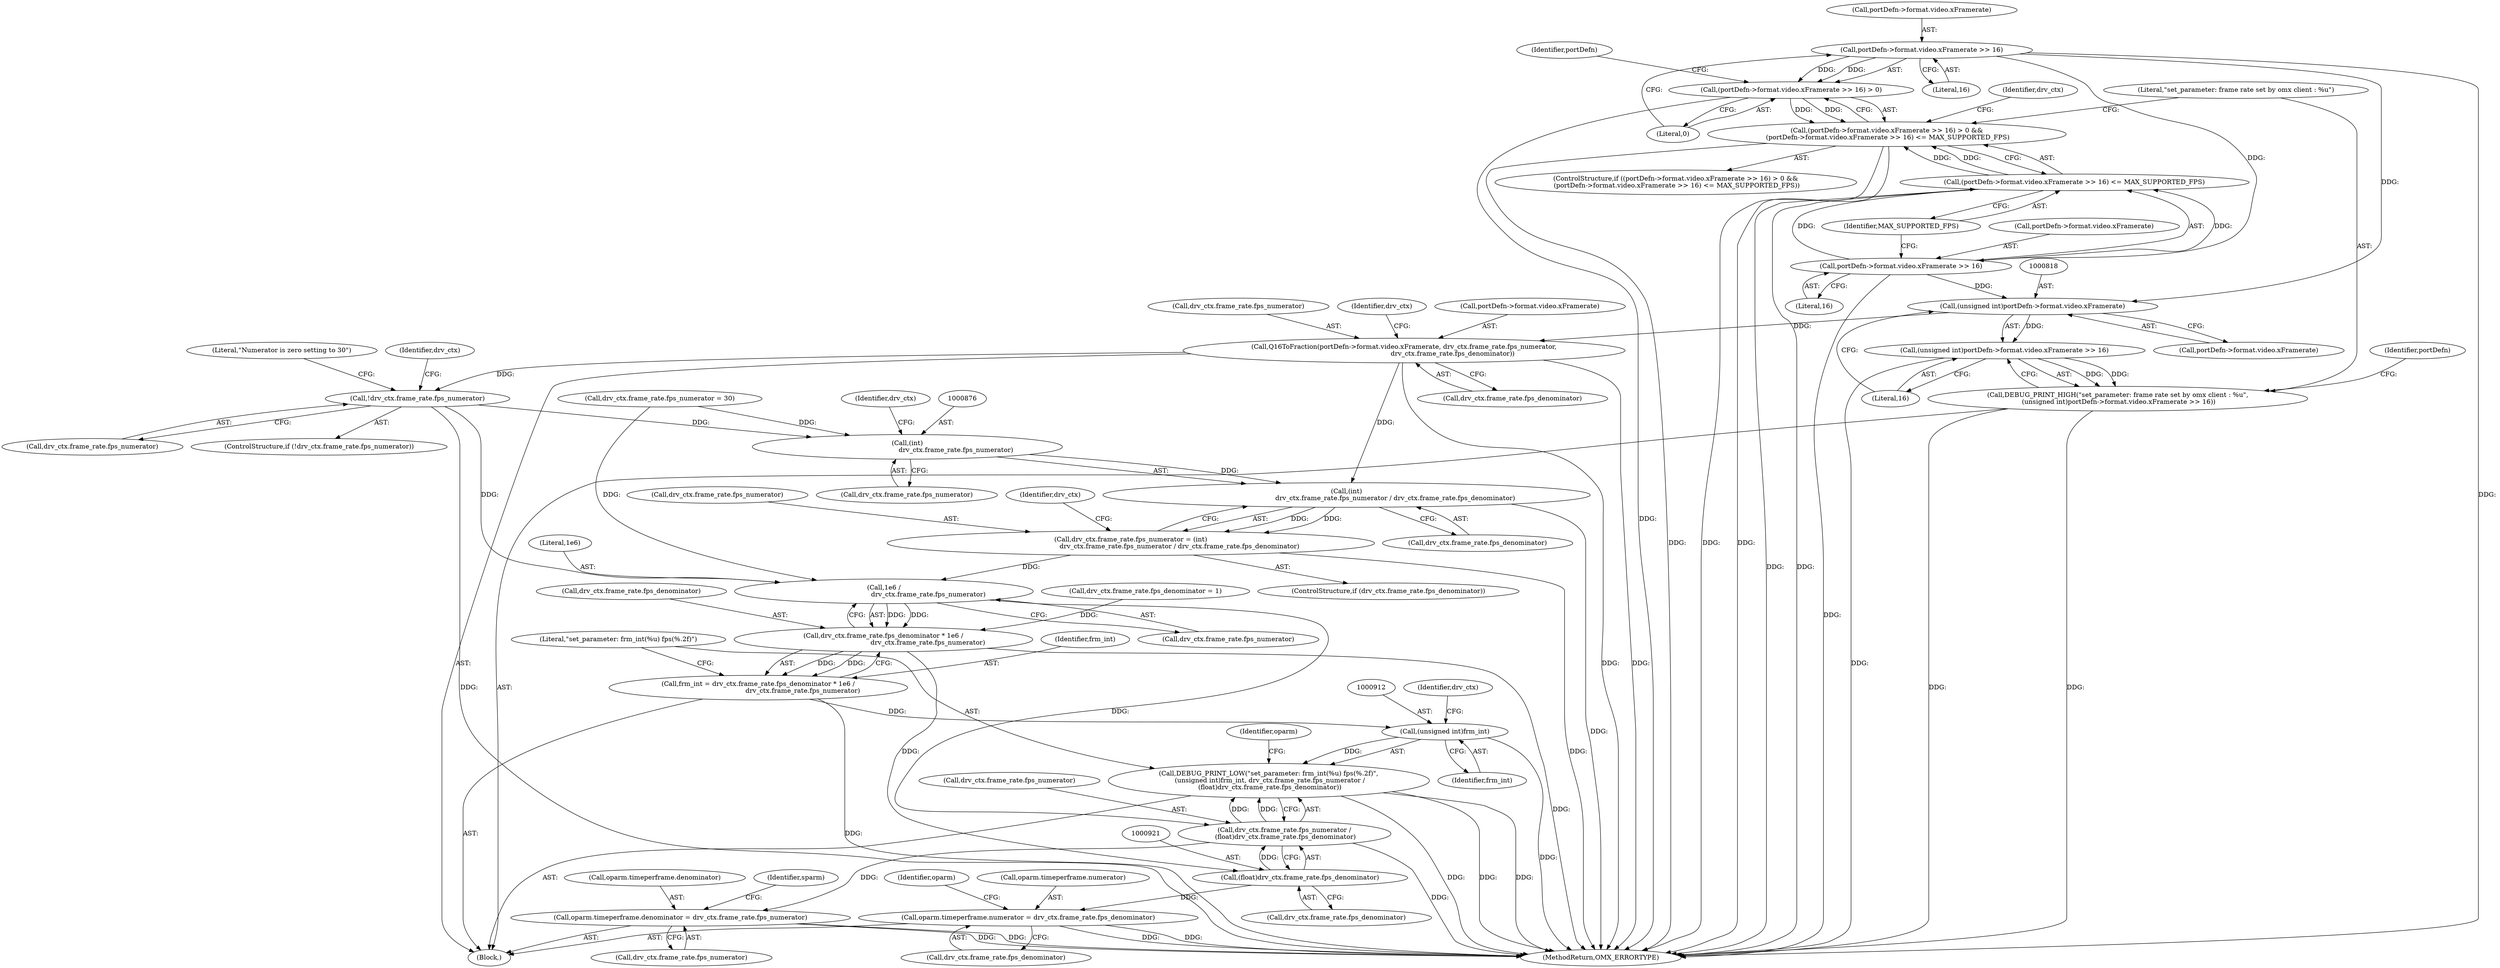 digraph "0_Android_46e305be6e670a5a0041b0b4861122a0f1aabefa_2@pointer" {
"1000792" [label="(Call,portDefn->format.video.xFramerate >> 16)"];
"1000791" [label="(Call,(portDefn->format.video.xFramerate >> 16) > 0)"];
"1000790" [label="(Call,(portDefn->format.video.xFramerate >> 16) > 0 &&\n (portDefn->format.video.xFramerate >> 16) <= MAX_SUPPORTED_FPS)"];
"1000803" [label="(Call,portDefn->format.video.xFramerate >> 16)"];
"1000802" [label="(Call,(portDefn->format.video.xFramerate >> 16) <= MAX_SUPPORTED_FPS)"];
"1000817" [label="(Call,(unsigned int)portDefn->format.video.xFramerate)"];
"1000816" [label="(Call,(unsigned int)portDefn->format.video.xFramerate >> 16)"];
"1000814" [label="(Call,DEBUG_PRINT_HIGH(\"set_parameter: frame rate set by omx client : %u\",\n (unsigned int)portDefn->format.video.xFramerate >> 16))"];
"1000827" [label="(Call,Q16ToFraction(portDefn->format.video.xFramerate, drv_ctx.frame_rate.fps_numerator,\n                                               drv_ctx.frame_rate.fps_denominator))"];
"1000846" [label="(Call,!drv_ctx.frame_rate.fps_numerator)"];
"1000875" [label="(Call,(int)\n                                               drv_ctx.frame_rate.fps_numerator)"];
"1000874" [label="(Call,(int)\n                                               drv_ctx.frame_rate.fps_numerator / drv_ctx.frame_rate.fps_denominator)"];
"1000868" [label="(Call,drv_ctx.frame_rate.fps_numerator = (int)\n                                               drv_ctx.frame_rate.fps_numerator / drv_ctx.frame_rate.fps_denominator)"];
"1000902" [label="(Call,1e6 /\n                                           drv_ctx.frame_rate.fps_numerator)"];
"1000896" [label="(Call,drv_ctx.frame_rate.fps_denominator * 1e6 /\n                                           drv_ctx.frame_rate.fps_numerator)"];
"1000894" [label="(Call,frm_int = drv_ctx.frame_rate.fps_denominator * 1e6 /\n                                           drv_ctx.frame_rate.fps_numerator)"];
"1000911" [label="(Call,(unsigned int)frm_int)"];
"1000909" [label="(Call,DEBUG_PRINT_LOW(\"set_parameter: frm_int(%u) fps(%.2f)\",\n (unsigned int)frm_int, drv_ctx.frame_rate.fps_numerator /\n (float)drv_ctx.frame_rate.fps_denominator))"];
"1000920" [label="(Call,(float)drv_ctx.frame_rate.fps_denominator)"];
"1000914" [label="(Call,drv_ctx.frame_rate.fps_numerator /\n (float)drv_ctx.frame_rate.fps_denominator)"];
"1000939" [label="(Call,oparm.timeperframe.denominator = drv_ctx.frame_rate.fps_numerator)"];
"1000928" [label="(Call,oparm.timeperframe.numerator = drv_ctx.frame_rate.fps_denominator)"];
"1000845" [label="(ControlStructure,if (!drv_ctx.frame_rate.fps_numerator))"];
"1000887" [label="(Call,drv_ctx.frame_rate.fps_denominator = 1)"];
"1000854" [label="(Literal,\"Numerator is zero setting to 30\")"];
"1000792" [label="(Call,portDefn->format.video.xFramerate >> 16)"];
"1000904" [label="(Call,drv_ctx.frame_rate.fps_numerator)"];
"1000897" [label="(Call,drv_ctx.frame_rate.fps_denominator)"];
"1000802" [label="(Call,(portDefn->format.video.xFramerate >> 16) <= MAX_SUPPORTED_FPS)"];
"1000831" [label="(Identifier,portDefn)"];
"1000931" [label="(Identifier,oparm)"];
"1000983" [label="(Identifier,drv_ctx)"];
"1000846" [label="(Call,!drv_ctx.frame_rate.fps_numerator)"];
"1000934" [label="(Call,drv_ctx.frame_rate.fps_denominator)"];
"1000849" [label="(Identifier,drv_ctx)"];
"1000928" [label="(Call,oparm.timeperframe.numerator = drv_ctx.frame_rate.fps_denominator)"];
"1000953" [label="(Identifier,sparm)"];
"1000790" [label="(Call,(portDefn->format.video.xFramerate >> 16) > 0 &&\n (portDefn->format.video.xFramerate >> 16) <= MAX_SUPPORTED_FPS)"];
"1000803" [label="(Call,portDefn->format.video.xFramerate >> 16)"];
"1000801" [label="(Literal,0)"];
"1000817" [label="(Call,(unsigned int)portDefn->format.video.xFramerate)"];
"1000895" [label="(Identifier,frm_int)"];
"1000815" [label="(Literal,\"set_parameter: frame rate set by omx client : %u\")"];
"1000816" [label="(Call,(unsigned int)portDefn->format.video.xFramerate >> 16)"];
"1000811" [label="(Literal,16)"];
"1000874" [label="(Call,(int)\n                                               drv_ctx.frame_rate.fps_numerator / drv_ctx.frame_rate.fps_denominator)"];
"1000902" [label="(Call,1e6 /\n                                           drv_ctx.frame_rate.fps_numerator)"];
"1000882" [label="(Call,drv_ctx.frame_rate.fps_denominator)"];
"1003102" [label="(MethodReturn,OMX_ERRORTYPE)"];
"1000828" [label="(Call,portDefn->format.video.xFramerate)"];
"1000868" [label="(Call,drv_ctx.frame_rate.fps_numerator = (int)\n                                               drv_ctx.frame_rate.fps_numerator / drv_ctx.frame_rate.fps_denominator)"];
"1000827" [label="(Call,Q16ToFraction(portDefn->format.video.xFramerate, drv_ctx.frame_rate.fps_numerator,\n                                               drv_ctx.frame_rate.fps_denominator))"];
"1000814" [label="(Call,DEBUG_PRINT_HIGH(\"set_parameter: frame rate set by omx client : %u\",\n (unsigned int)portDefn->format.video.xFramerate >> 16))"];
"1000929" [label="(Call,oparm.timeperframe.numerator)"];
"1000804" [label="(Call,portDefn->format.video.xFramerate)"];
"1000865" [label="(Identifier,drv_ctx)"];
"1000910" [label="(Literal,\"set_parameter: frm_int(%u) fps(%.2f)\")"];
"1000939" [label="(Call,oparm.timeperframe.denominator = drv_ctx.frame_rate.fps_numerator)"];
"1000942" [label="(Identifier,oparm)"];
"1000789" [label="(ControlStructure,if ((portDefn->format.video.xFramerate >> 16) > 0 &&\n (portDefn->format.video.xFramerate >> 16) <= MAX_SUPPORTED_FPS))"];
"1000840" [label="(Call,drv_ctx.frame_rate.fps_denominator)"];
"1000791" [label="(Call,(portDefn->format.video.xFramerate >> 16) > 0)"];
"1000894" [label="(Call,frm_int = drv_ctx.frame_rate.fps_denominator * 1e6 /\n                                           drv_ctx.frame_rate.fps_numerator)"];
"1000913" [label="(Identifier,frm_int)"];
"1000945" [label="(Call,drv_ctx.frame_rate.fps_numerator)"];
"1000890" [label="(Identifier,drv_ctx)"];
"1000835" [label="(Call,drv_ctx.frame_rate.fps_numerator)"];
"1000877" [label="(Call,drv_ctx.frame_rate.fps_numerator)"];
"1000903" [label="(Literal,1e6)"];
"1000826" [label="(Literal,16)"];
"1000847" [label="(Call,drv_ctx.frame_rate.fps_numerator)"];
"1000940" [label="(Call,oparm.timeperframe.denominator)"];
"1000920" [label="(Call,(float)drv_ctx.frame_rate.fps_denominator)"];
"1000909" [label="(Call,DEBUG_PRINT_LOW(\"set_parameter: frm_int(%u) fps(%.2f)\",\n (unsigned int)frm_int, drv_ctx.frame_rate.fps_numerator /\n (float)drv_ctx.frame_rate.fps_denominator))"];
"1000800" [label="(Literal,16)"];
"1000896" [label="(Call,drv_ctx.frame_rate.fps_denominator * 1e6 /\n                                           drv_ctx.frame_rate.fps_numerator)"];
"1000917" [label="(Identifier,drv_ctx)"];
"1000855" [label="(Call,drv_ctx.frame_rate.fps_numerator = 30)"];
"1000869" [label="(Call,drv_ctx.frame_rate.fps_numerator)"];
"1000793" [label="(Call,portDefn->format.video.xFramerate)"];
"1000911" [label="(Call,(unsigned int)frm_int)"];
"1000922" [label="(Call,drv_ctx.frame_rate.fps_denominator)"];
"1000812" [label="(Identifier,MAX_SUPPORTED_FPS)"];
"1000875" [label="(Call,(int)\n                                               drv_ctx.frame_rate.fps_numerator)"];
"1000914" [label="(Call,drv_ctx.frame_rate.fps_numerator /\n (float)drv_ctx.frame_rate.fps_denominator)"];
"1000915" [label="(Call,drv_ctx.frame_rate.fps_numerator)"];
"1000862" [label="(ControlStructure,if (drv_ctx.frame_rate.fps_denominator))"];
"1000819" [label="(Call,portDefn->format.video.xFramerate)"];
"1000884" [label="(Identifier,drv_ctx)"];
"1000813" [label="(Block,)"];
"1000807" [label="(Identifier,portDefn)"];
"1000792" -> "1000791"  [label="AST: "];
"1000792" -> "1000800"  [label="CFG: "];
"1000793" -> "1000792"  [label="AST: "];
"1000800" -> "1000792"  [label="AST: "];
"1000801" -> "1000792"  [label="CFG: "];
"1000792" -> "1003102"  [label="DDG: "];
"1000792" -> "1000791"  [label="DDG: "];
"1000792" -> "1000791"  [label="DDG: "];
"1000792" -> "1000803"  [label="DDG: "];
"1000792" -> "1000817"  [label="DDG: "];
"1000791" -> "1000790"  [label="AST: "];
"1000791" -> "1000801"  [label="CFG: "];
"1000801" -> "1000791"  [label="AST: "];
"1000807" -> "1000791"  [label="CFG: "];
"1000790" -> "1000791"  [label="CFG: "];
"1000791" -> "1003102"  [label="DDG: "];
"1000791" -> "1000790"  [label="DDG: "];
"1000791" -> "1000790"  [label="DDG: "];
"1000790" -> "1000789"  [label="AST: "];
"1000790" -> "1000802"  [label="CFG: "];
"1000802" -> "1000790"  [label="AST: "];
"1000815" -> "1000790"  [label="CFG: "];
"1000983" -> "1000790"  [label="CFG: "];
"1000790" -> "1003102"  [label="DDG: "];
"1000790" -> "1003102"  [label="DDG: "];
"1000790" -> "1003102"  [label="DDG: "];
"1000802" -> "1000790"  [label="DDG: "];
"1000802" -> "1000790"  [label="DDG: "];
"1000803" -> "1000802"  [label="AST: "];
"1000803" -> "1000811"  [label="CFG: "];
"1000804" -> "1000803"  [label="AST: "];
"1000811" -> "1000803"  [label="AST: "];
"1000812" -> "1000803"  [label="CFG: "];
"1000803" -> "1003102"  [label="DDG: "];
"1000803" -> "1000802"  [label="DDG: "];
"1000803" -> "1000802"  [label="DDG: "];
"1000803" -> "1000817"  [label="DDG: "];
"1000802" -> "1000812"  [label="CFG: "];
"1000812" -> "1000802"  [label="AST: "];
"1000802" -> "1003102"  [label="DDG: "];
"1000802" -> "1003102"  [label="DDG: "];
"1000817" -> "1000816"  [label="AST: "];
"1000817" -> "1000819"  [label="CFG: "];
"1000818" -> "1000817"  [label="AST: "];
"1000819" -> "1000817"  [label="AST: "];
"1000826" -> "1000817"  [label="CFG: "];
"1000817" -> "1000816"  [label="DDG: "];
"1000817" -> "1000827"  [label="DDG: "];
"1000816" -> "1000814"  [label="AST: "];
"1000816" -> "1000826"  [label="CFG: "];
"1000826" -> "1000816"  [label="AST: "];
"1000814" -> "1000816"  [label="CFG: "];
"1000816" -> "1003102"  [label="DDG: "];
"1000816" -> "1000814"  [label="DDG: "];
"1000816" -> "1000814"  [label="DDG: "];
"1000814" -> "1000813"  [label="AST: "];
"1000815" -> "1000814"  [label="AST: "];
"1000831" -> "1000814"  [label="CFG: "];
"1000814" -> "1003102"  [label="DDG: "];
"1000814" -> "1003102"  [label="DDG: "];
"1000827" -> "1000813"  [label="AST: "];
"1000827" -> "1000840"  [label="CFG: "];
"1000828" -> "1000827"  [label="AST: "];
"1000835" -> "1000827"  [label="AST: "];
"1000840" -> "1000827"  [label="AST: "];
"1000849" -> "1000827"  [label="CFG: "];
"1000827" -> "1003102"  [label="DDG: "];
"1000827" -> "1003102"  [label="DDG: "];
"1000827" -> "1000846"  [label="DDG: "];
"1000827" -> "1000874"  [label="DDG: "];
"1000846" -> "1000845"  [label="AST: "];
"1000846" -> "1000847"  [label="CFG: "];
"1000847" -> "1000846"  [label="AST: "];
"1000854" -> "1000846"  [label="CFG: "];
"1000865" -> "1000846"  [label="CFG: "];
"1000846" -> "1003102"  [label="DDG: "];
"1000846" -> "1000875"  [label="DDG: "];
"1000846" -> "1000902"  [label="DDG: "];
"1000875" -> "1000874"  [label="AST: "];
"1000875" -> "1000877"  [label="CFG: "];
"1000876" -> "1000875"  [label="AST: "];
"1000877" -> "1000875"  [label="AST: "];
"1000884" -> "1000875"  [label="CFG: "];
"1000875" -> "1000874"  [label="DDG: "];
"1000855" -> "1000875"  [label="DDG: "];
"1000874" -> "1000868"  [label="AST: "];
"1000874" -> "1000882"  [label="CFG: "];
"1000882" -> "1000874"  [label="AST: "];
"1000868" -> "1000874"  [label="CFG: "];
"1000874" -> "1003102"  [label="DDG: "];
"1000874" -> "1000868"  [label="DDG: "];
"1000874" -> "1000868"  [label="DDG: "];
"1000868" -> "1000862"  [label="AST: "];
"1000869" -> "1000868"  [label="AST: "];
"1000890" -> "1000868"  [label="CFG: "];
"1000868" -> "1003102"  [label="DDG: "];
"1000868" -> "1000902"  [label="DDG: "];
"1000902" -> "1000896"  [label="AST: "];
"1000902" -> "1000904"  [label="CFG: "];
"1000903" -> "1000902"  [label="AST: "];
"1000904" -> "1000902"  [label="AST: "];
"1000896" -> "1000902"  [label="CFG: "];
"1000902" -> "1000896"  [label="DDG: "];
"1000902" -> "1000896"  [label="DDG: "];
"1000855" -> "1000902"  [label="DDG: "];
"1000902" -> "1000914"  [label="DDG: "];
"1000896" -> "1000894"  [label="AST: "];
"1000897" -> "1000896"  [label="AST: "];
"1000894" -> "1000896"  [label="CFG: "];
"1000896" -> "1003102"  [label="DDG: "];
"1000896" -> "1000894"  [label="DDG: "];
"1000896" -> "1000894"  [label="DDG: "];
"1000887" -> "1000896"  [label="DDG: "];
"1000896" -> "1000920"  [label="DDG: "];
"1000894" -> "1000813"  [label="AST: "];
"1000895" -> "1000894"  [label="AST: "];
"1000910" -> "1000894"  [label="CFG: "];
"1000894" -> "1003102"  [label="DDG: "];
"1000894" -> "1000911"  [label="DDG: "];
"1000911" -> "1000909"  [label="AST: "];
"1000911" -> "1000913"  [label="CFG: "];
"1000912" -> "1000911"  [label="AST: "];
"1000913" -> "1000911"  [label="AST: "];
"1000917" -> "1000911"  [label="CFG: "];
"1000911" -> "1003102"  [label="DDG: "];
"1000911" -> "1000909"  [label="DDG: "];
"1000909" -> "1000813"  [label="AST: "];
"1000909" -> "1000914"  [label="CFG: "];
"1000910" -> "1000909"  [label="AST: "];
"1000914" -> "1000909"  [label="AST: "];
"1000931" -> "1000909"  [label="CFG: "];
"1000909" -> "1003102"  [label="DDG: "];
"1000909" -> "1003102"  [label="DDG: "];
"1000909" -> "1003102"  [label="DDG: "];
"1000914" -> "1000909"  [label="DDG: "];
"1000914" -> "1000909"  [label="DDG: "];
"1000920" -> "1000914"  [label="AST: "];
"1000920" -> "1000922"  [label="CFG: "];
"1000921" -> "1000920"  [label="AST: "];
"1000922" -> "1000920"  [label="AST: "];
"1000914" -> "1000920"  [label="CFG: "];
"1000920" -> "1000914"  [label="DDG: "];
"1000920" -> "1000928"  [label="DDG: "];
"1000915" -> "1000914"  [label="AST: "];
"1000914" -> "1003102"  [label="DDG: "];
"1000914" -> "1000939"  [label="DDG: "];
"1000939" -> "1000813"  [label="AST: "];
"1000939" -> "1000945"  [label="CFG: "];
"1000940" -> "1000939"  [label="AST: "];
"1000945" -> "1000939"  [label="AST: "];
"1000953" -> "1000939"  [label="CFG: "];
"1000939" -> "1003102"  [label="DDG: "];
"1000939" -> "1003102"  [label="DDG: "];
"1000928" -> "1000813"  [label="AST: "];
"1000928" -> "1000934"  [label="CFG: "];
"1000929" -> "1000928"  [label="AST: "];
"1000934" -> "1000928"  [label="AST: "];
"1000942" -> "1000928"  [label="CFG: "];
"1000928" -> "1003102"  [label="DDG: "];
"1000928" -> "1003102"  [label="DDG: "];
}

